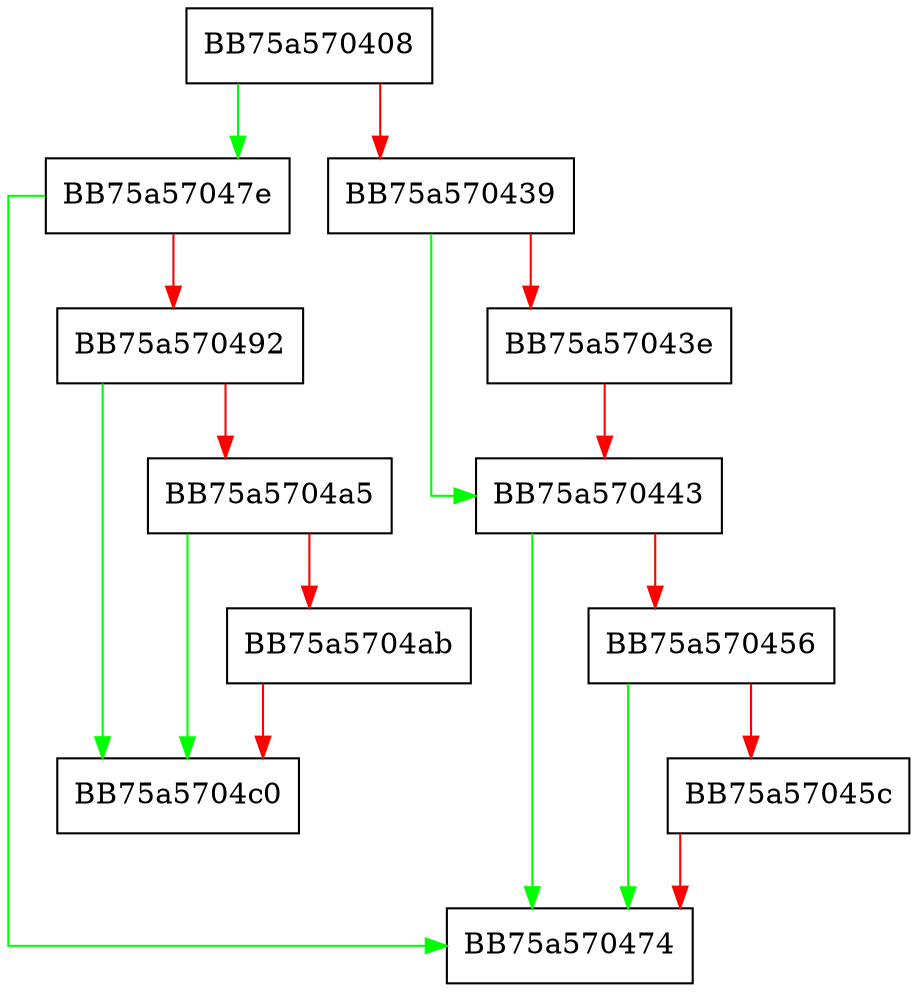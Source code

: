 digraph UseNewKsl {
  node [shape="box"];
  graph [splines=ortho];
  BB75a570408 -> BB75a57047e [color="green"];
  BB75a570408 -> BB75a570439 [color="red"];
  BB75a570439 -> BB75a570443 [color="green"];
  BB75a570439 -> BB75a57043e [color="red"];
  BB75a57043e -> BB75a570443 [color="red"];
  BB75a570443 -> BB75a570474 [color="green"];
  BB75a570443 -> BB75a570456 [color="red"];
  BB75a570456 -> BB75a570474 [color="green"];
  BB75a570456 -> BB75a57045c [color="red"];
  BB75a57045c -> BB75a570474 [color="red"];
  BB75a57047e -> BB75a570474 [color="green"];
  BB75a57047e -> BB75a570492 [color="red"];
  BB75a570492 -> BB75a5704c0 [color="green"];
  BB75a570492 -> BB75a5704a5 [color="red"];
  BB75a5704a5 -> BB75a5704c0 [color="green"];
  BB75a5704a5 -> BB75a5704ab [color="red"];
  BB75a5704ab -> BB75a5704c0 [color="red"];
}